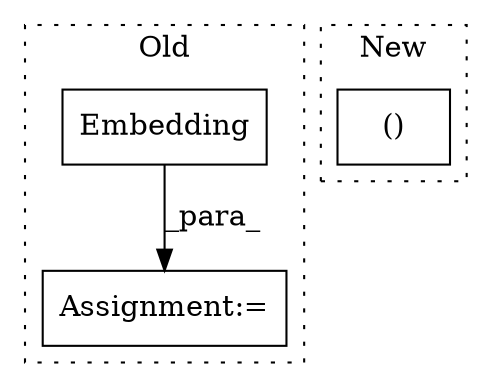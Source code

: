 digraph G {
subgraph cluster0 {
1 [label="Embedding" a="32" s="2683,2815" l="10,1" shape="box"];
3 [label="Assignment:=" a="7" s="2682" l="1" shape="box"];
label = "Old";
style="dotted";
}
subgraph cluster1 {
2 [label="()" a="106" s="1605" l="34" shape="box"];
label = "New";
style="dotted";
}
1 -> 3 [label="_para_"];
}